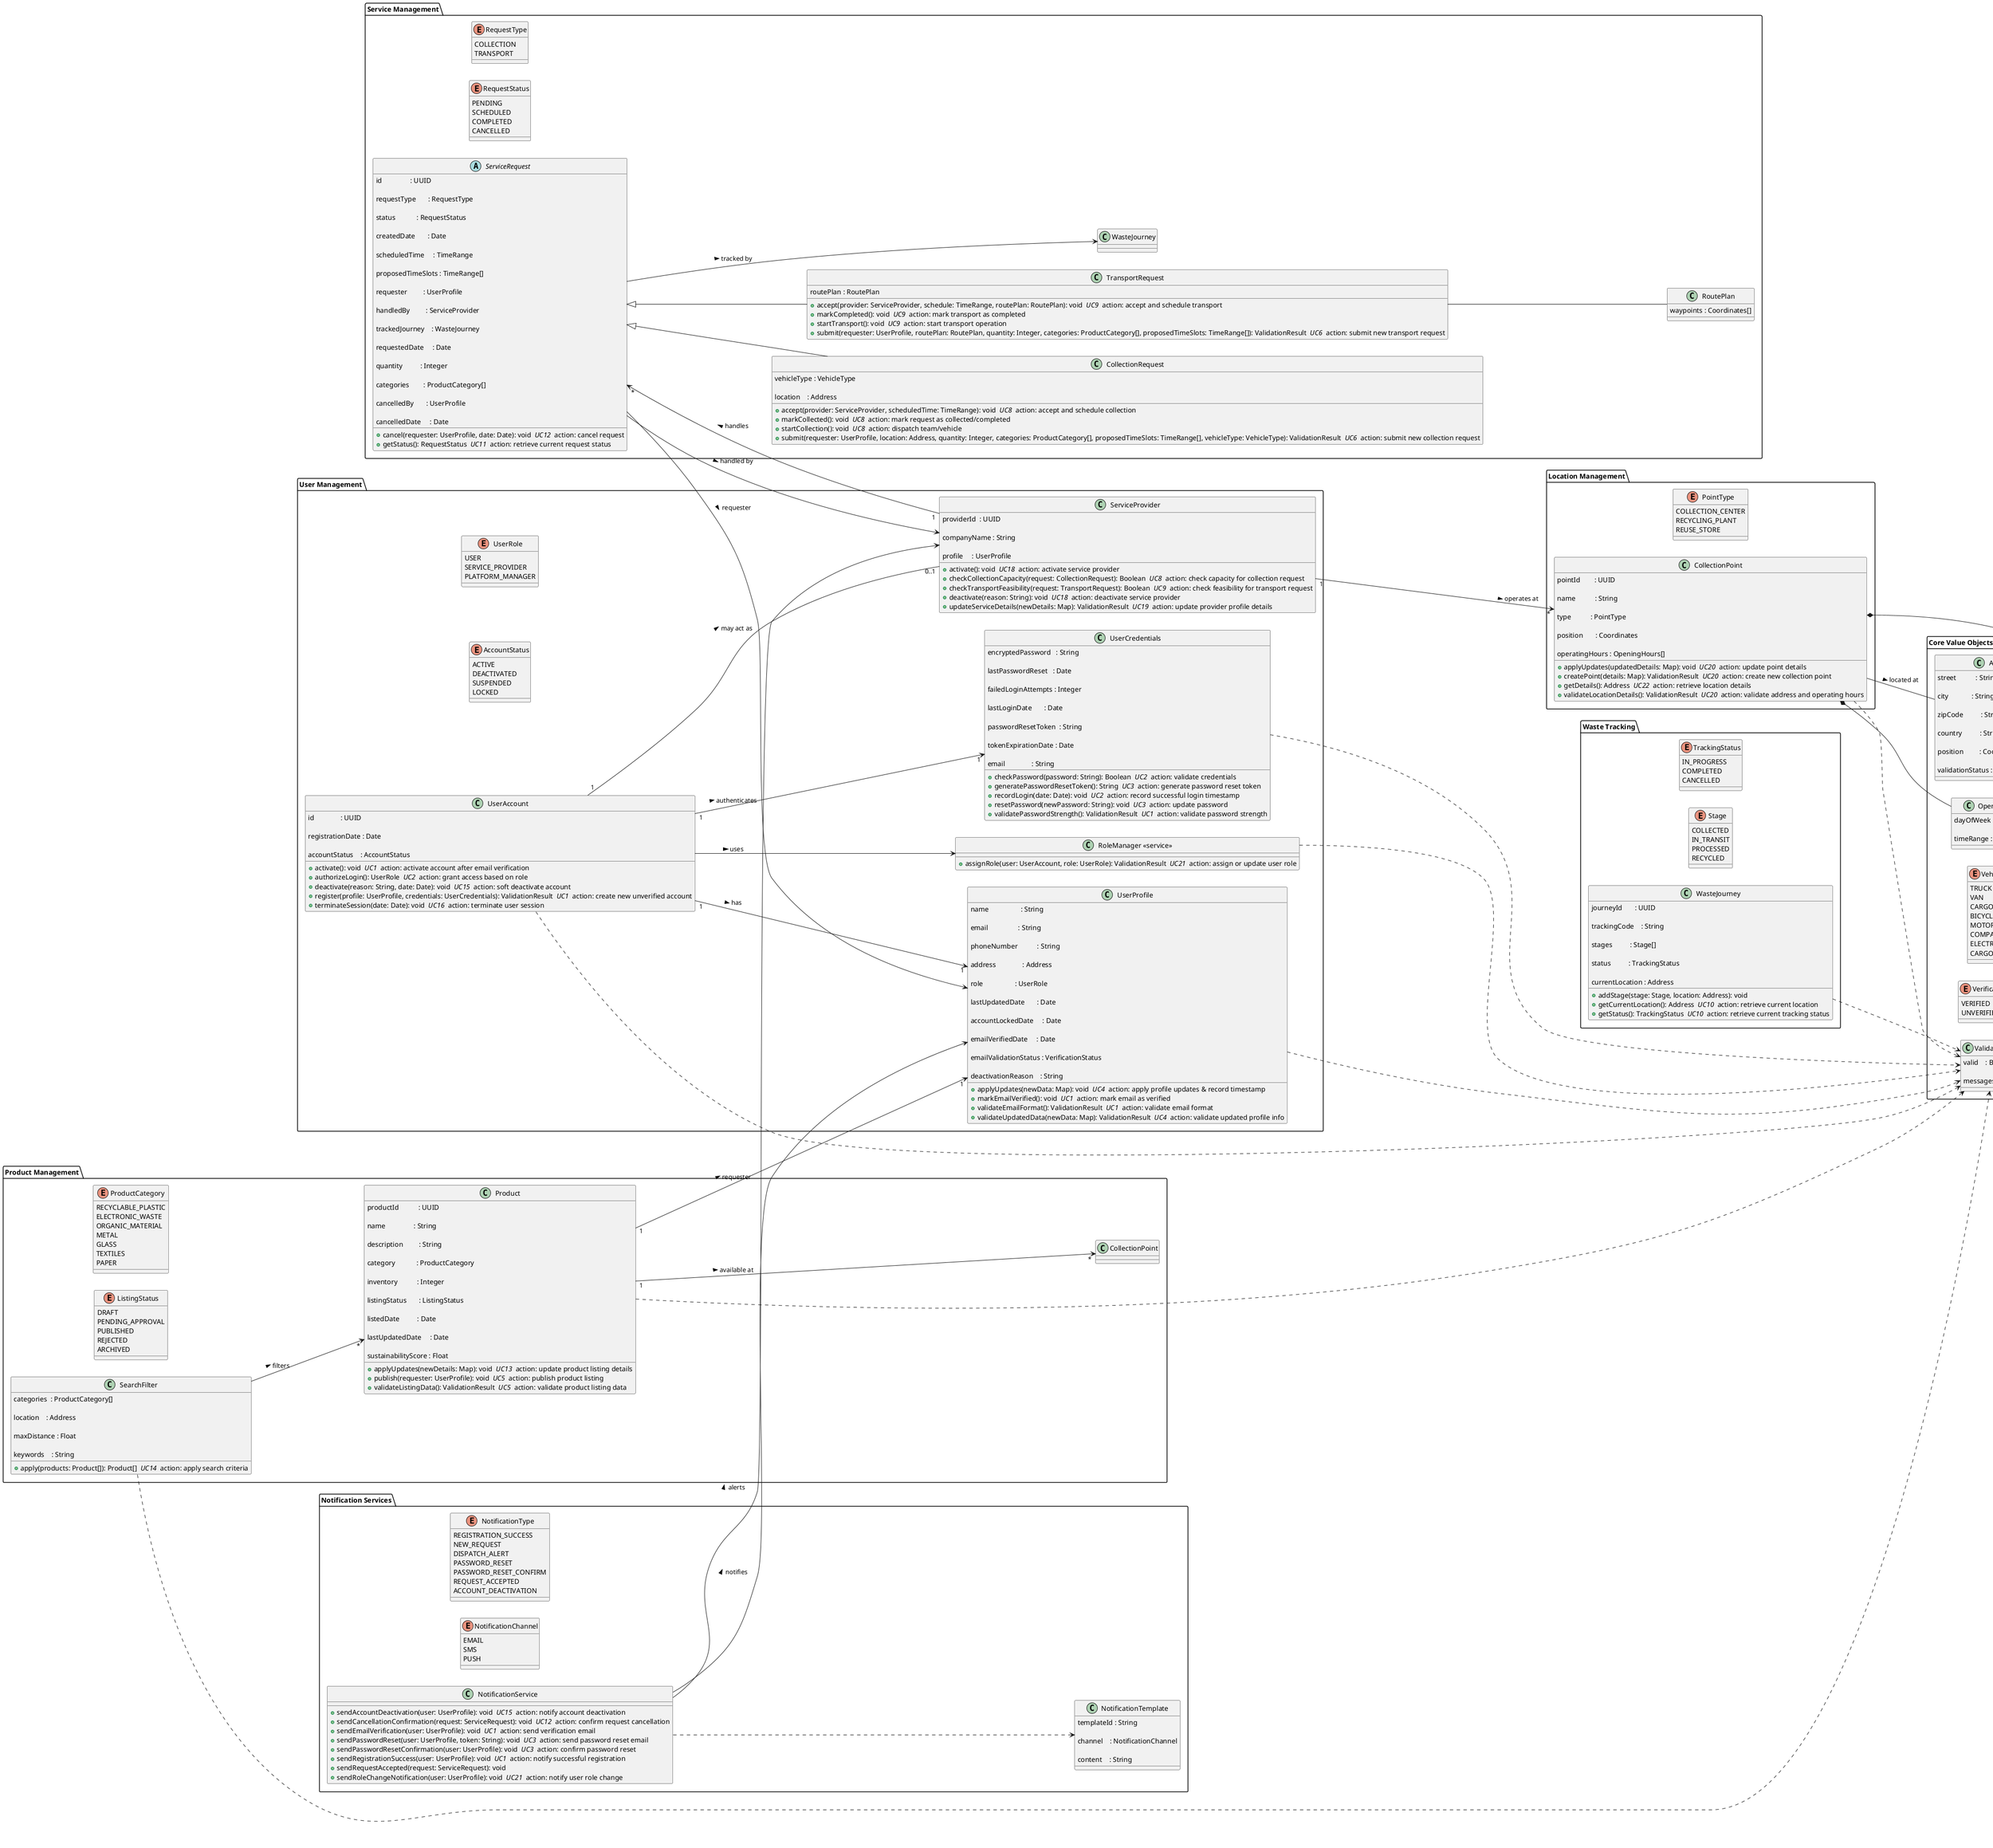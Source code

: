 @startuml
left to right direction
' ──────────────────────────────────────────────
'  CORE VALUE OBJECTS
' ──────────────────────────────────────────────
package "Core Value Objects" {
enum VerificationStatus {
VERIFIED
UNVERIFIED
}
enum VehicleType {
TRUCK
VAN
CARGO_BIKE
BICYCLE
MOTORCYCLE
COMPACTOR
ELECTRIC_VAN
CARGO_VAN
}
enum DayOfWeek {
MON
TUE
WED
THU
FRI
SAT
SUN
}
class ValidationResult {

valid    : Boolean

messages : String[]
}
class Coordinates {

latitude  : Float

longitude : Float
}
class Address {

street           : String

city             : String

zipCode          : String

country          : String

position         : Coordinates

validationStatus : VerificationStatus
}
class TimeRange {

start : LocalTime

end   : LocalTime
}
class OpeningHours {

dayOfWeek : DayOfWeek

timeRange : TimeRange
}
Address *-- Coordinates
OpeningHours -- TimeRange
}
' ──────────────────────────────────────────────
'  USER MANAGEMENT
' ──────────────────────────────────────────────
package "User Management" {
enum UserRole {
USER
SERVICE_PROVIDER
PLATFORM_MANAGER
}
enum AccountStatus {
ACTIVE
DEACTIVATED
SUSPENDED
LOCKED
}
class UserAccount {

id               : UUID

registrationDate : Date

accountStatus    : AccountStatus
  
  + activate(): void // UC1 // action: activate account after email verification
  + authorizeLogin(): UserRole // UC2 // action: grant access based on role
  + deactivate(reason: String, date: Date): void // UC15 // action: soft deactivate account
  + register(profile: UserProfile, credentials: UserCredentials): ValidationResult // UC1 // action: create new unverified account
  + terminateSession(date: Date): void // UC16 // action: terminate user session
}
class UserProfile {

name                  : String

email                 : String

phoneNumber           : String

address               : Address

role                  : UserRole

lastUpdatedDate       : Date

accountLockedDate     : Date

emailVerifiedDate     : Date

emailValidationStatus : VerificationStatus

deactivationReason    : String
  
  + applyUpdates(newData: Map): void // UC4 // action: apply profile updates & record timestamp
  + markEmailVerified(): void // UC1 // action: mark email as verified
  + validateEmailFormat(): ValidationResult // UC1 // action: validate email format
  + validateUpdatedData(newData: Map): ValidationResult // UC4 // action: validate updated profile info
}
class UserCredentials {

encryptedPassword   : String

lastPasswordReset   : Date

failedLoginAttempts : Integer

lastLoginDate       : Date

passwordResetToken  : String

tokenExpirationDate : Date

email               : String
  
  + checkPassword(password: String): Boolean // UC2 // action: validate credentials
  + generatePasswordResetToken(): String // UC3 // action: generate password reset token
  + recordLogin(date: Date): void // UC2 // action: record successful login timestamp
  + resetPassword(newPassword: String): void // UC3 // action: update password
  + validatePasswordStrength(): ValidationResult // UC1 // action: validate password strength
}
class ServiceProvider {

providerId  : UUID

companyName : String

profile     : UserProfile
  
  + activate(): void // UC18 // action: activate service provider
  + checkCollectionCapacity(request: CollectionRequest): Boolean // UC8 // action: check capacity for collection request
  + checkTransportFeasibility(request: TransportRequest): Boolean // UC9 // action: check feasibility for transport request
  + deactivate(reason: String): void // UC18 // action: deactivate service provider
  + updateServiceDetails(newDetails: Map): ValidationResult // UC19 // action: update provider profile details
}
class "RoleManager <<service>>" as RoleManager {
  
  + assignRole(user: UserAccount, role: UserRole): ValidationResult // UC21 // action: assign or update user role
}
UserAccount ..> ValidationResult
UserProfile ..> ValidationResult
UserCredentials ..> ValidationResult
RoleManager ..> ValidationResult
UserAccount "1" --> "1" UserProfile : has >
UserAccount "1" --> "1" UserCredentials : authenticates >
UserAccount --> RoleManager : uses >
UserAccount "1" -- "0..1" ServiceProvider : may act as >
}
' ──────────────────────────────────────────────
'  SERVICE MANAGEMENT
' ──────────────────────────────────────────────
package "Service Management" {
enum RequestType {
COLLECTION
TRANSPORT
}
enum RequestStatus {
PENDING
SCHEDULED
COMPLETED
CANCELLED
}
abstract class ServiceRequest {

id                : UUID

requestType       : RequestType

status            : RequestStatus

createdDate       : Date

scheduledTime     : TimeRange

proposedTimeSlots : TimeRange[]

requester         : UserProfile

handledBy         : ServiceProvider

trackedJourney    : WasteJourney

requestedDate     : Date

quantity          : Integer

categories        : ProductCategory[]

cancelledBy       : UserProfile

cancelledDate     : Date
  
  + cancel(requester: UserProfile, date: Date): void // UC12 // action: cancel request
  + getStatus(): RequestStatus // UC11 // action: retrieve current request status
}
class CollectionRequest extends ServiceRequest {

vehicleType : VehicleType

location    : Address
  
  + accept(provider: ServiceProvider, scheduledTime: TimeRange): void // UC8 // action: accept and schedule collection
  + markCollected(): void // UC8 // action: mark request as collected/completed
  + startCollection(): void // UC8 // action: dispatch team/vehicle
  + submit(requester: UserProfile, location: Address, quantity: Integer, categories: ProductCategory[], proposedTimeSlots: TimeRange[], vehicleType: VehicleType): ValidationResult // UC6 // action: submit new collection request
}
class TransportRequest extends ServiceRequest {

routePlan : RoutePlan
  
  + accept(provider: ServiceProvider, schedule: TimeRange, routePlan: RoutePlan): void // UC9 // action: accept and schedule transport
  + markCompleted(): void // UC9 // action: mark transport as completed
  + startTransport(): void // UC9 // action: start transport operation
  + submit(requester: UserProfile, routePlan: RoutePlan, quantity: Integer, categories: ProductCategory[], proposedTimeSlots: TimeRange[]): ValidationResult // UC6 // action: submit new transport request
}

class RoutePlan {

waypoints : Coordinates[]
}
ServiceProvider "1" --> "*" ServiceRequest : handles >

TransportRequest -- RoutePlan
ServiceRequest --> WasteJourney : tracked by >
ServiceRequest --> UserProfile : requester >
ServiceRequest --> ServiceProvider : handled by >
}
' ──────────────────────────────────────────────
'  WASTE TRACKING
' ──────────────────────────────────────────────
package "Waste Tracking" {
enum TrackingStatus {
IN_PROGRESS
COMPLETED
CANCELLED
}
enum Stage {
COLLECTED
IN_TRANSIT
PROCESSED
RECYCLED
}
class WasteJourney {

journeyId       : UUID

trackingCode    : String

stages          : Stage[]

status          : TrackingStatus

currentLocation : Address
  
  + addStage(stage: Stage, location: Address): void
  + getCurrentLocation(): Address // UC10 // action: retrieve current location
  + getStatus(): TrackingStatus // UC10 // action: retrieve current tracking status
}
WasteJourney ..> ValidationResult
}
' ──────────────────────────────────────────────
'  PRODUCT MANAGEMENT
' ──────────────────────────────────────────────
package "Product Management" {
enum ProductCategory {
RECYCLABLE_PLASTIC
ELECTRONIC_WASTE
ORGANIC_MATERIAL
METAL
GLASS
TEXTILES
PAPER
}
enum ListingStatus {
DRAFT
PENDING_APPROVAL
PUBLISHED
REJECTED
ARCHIVED
}
class Product {

productId           : UUID

name                : String

description         : String

category            : ProductCategory

inventory           : Integer

listingStatus       : ListingStatus

listedDate          : Date

lastUpdatedDate     : Date

sustainabilityScore : Float
  
  + applyUpdates(newDetails: Map): void // UC13 // action: update product listing details
  + publish(requester: UserProfile): void // UC5 // action: publish product listing
  + validateListingData(): ValidationResult // UC5 // action: validate product listing data
}
class SearchFilter {

categories  : ProductCategory[]

location    : Address

maxDistance : Float

keywords    : String
  
  + apply(products: Product[]): Product[] // UC14 // action: apply search criteria
}
Product ..> ValidationResult
SearchFilter ..> ValidationResult
Product "1" --> "*" CollectionPoint : available at >
Product "1" --> "1" UserProfile      : requester >
SearchFilter --> "*" Product            : filters >
}
' ──────────────────────────────────────────────
'  LOCATION MANAGEMENT
' ──────────────────────────────────────────────
package "Location Management" {
enum PointType {
COLLECTION_CENTER
RECYCLING_PLANT
REUSE_STORE
}
class CollectionPoint {

pointId        : UUID

name           : String

type           : PointType

position       : Coordinates

operatingHours : OpeningHours[]
  
  + applyUpdates(updatedDetails: Map): void // UC20 // action: update point details
  + createPoint(details: Map): ValidationResult // UC20 // action: create new collection point
  + getDetails(): Address // UC22 // action: retrieve location details
  + validateLocationDetails(): ValidationResult // UC20 // action: validate address and operating hours
}
CollectionPoint ..> ValidationResult
CollectionPoint *-- Coordinates
CollectionPoint *-- OpeningHours
CollectionPoint -- Address : located at >
ServiceProvider "1" --> "*" CollectionPoint : operates at >
}
' ──────────────────────────────────────────────
'  NOTIFICATION SERVICES
' ──────────────────────────────────────────────
package "Notification Services" {
enum NotificationType {
REGISTRATION_SUCCESS
NEW_REQUEST
DISPATCH_ALERT
PASSWORD_RESET
PASSWORD_RESET_CONFIRM
REQUEST_ACCEPTED
ACCOUNT_DEACTIVATION
}
enum NotificationChannel{
EMAIL
SMS
PUSH
}
class NotificationTemplate {

templateId : String

channel    : NotificationChannel

content    : String
}
class NotificationService {
  
  + sendAccountDeactivation(user: UserProfile): void // UC15 // action: notify account deactivation
  + sendCancellationConfirmation(request: ServiceRequest): void // UC12 // action: confirm request cancellation
  + sendEmailVerification(user: UserProfile): void // UC1 // action: send verification email
  + sendPasswordReset(user: UserProfile, token: String): void // UC3 // action: send password reset email
  + sendPasswordResetConfirmation(user: UserProfile): void // UC3 // action: confirm password reset
  + sendRegistrationSuccess(user: UserProfile): void // UC1 // action: notify successful registration
  + sendRequestAccepted(request: ServiceRequest): void
  + sendRoleChangeNotification(user: UserProfile): void // UC21 // action: notify user role change
}
NotificationService ..> NotificationTemplate
NotificationService --> UserProfile     : notifies >
NotificationService --> ServiceProvider : alerts >
}
@enduml
